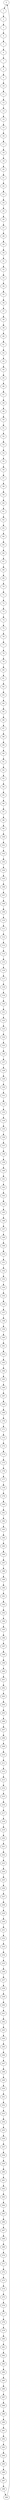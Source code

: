 strict digraph  {
0 [delay=4];
1 [delay=8];
2 [delay=3];
3 [delay=6];
4 [delay=6];
5 [delay=2];
6 [delay=3];
7 [delay=6];
8 [delay=10];
9 [delay=9];
10 [delay=3];
11 [delay=6];
12 [delay=7];
13 [delay=2];
14 [delay=7];
15 [delay=5];
16 [delay=10];
17 [delay=3];
18 [delay=5];
19 [delay=8];
20 [delay=1];
21 [delay=6];
22 [delay=8];
23 [delay=6];
24 [delay=3];
25 [delay=10];
26 [delay=8];
27 [delay=8];
28 [delay=10];
29 [delay=1];
30 [delay=4];
31 [delay=6];
32 [delay=2];
33 [delay=1];
34 [delay=7];
35 [delay=1];
36 [delay=3];
37 [delay=2];
38 [delay=7];
39 [delay=10];
40 [delay=4];
41 [delay=9];
42 [delay=6];
43 [delay=8];
44 [delay=6];
45 [delay=9];
46 [delay=8];
47 [delay=10];
48 [delay=9];
49 [delay=1];
50 [delay=2];
51 [delay=2];
52 [delay=4];
53 [delay=3];
54 [delay=7];
55 [delay=9];
56 [delay=5];
57 [delay=1];
58 [delay=10];
59 [delay=10];
60 [delay=8];
61 [delay=10];
62 [delay=2];
63 [delay=1];
64 [delay=6];
65 [delay=10];
66 [delay=7];
67 [delay=8];
68 [delay=9];
69 [delay=6];
70 [delay=10];
71 [delay=3];
72 [delay=10];
73 [delay=2];
74 [delay=10];
75 [delay=10];
76 [delay=4];
77 [delay=10];
78 [delay=3];
79 [delay=9];
80 [delay=10];
81 [delay=10];
82 [delay=2];
83 [delay=9];
84 [delay=2];
85 [delay=8];
86 [delay=1];
87 [delay=8];
88 [delay=7];
89 [delay=9];
90 [delay=9];
91 [delay=5];
92 [delay=9];
93 [delay=10];
94 [delay=6];
95 [delay=5];
96 [delay=4];
97 [delay=10];
98 [delay=7];
99 [delay=2];
100 [delay=7];
101 [delay=5];
102 [delay=10];
103 [delay=2];
104 [delay=9];
105 [delay=3];
106 [delay=2];
107 [delay=10];
108 [delay=4];
109 [delay=5];
110 [delay=7];
111 [delay=3];
112 [delay=9];
113 [delay=9];
114 [delay=3];
115 [delay=3];
116 [delay=3];
117 [delay=10];
118 [delay=9];
119 [delay=10];
120 [delay=3];
121 [delay=9];
122 [delay=7];
123 [delay=9];
124 [delay=2];
125 [delay=5];
126 [delay=10];
127 [delay=4];
128 [delay=4];
129 [delay=8];
130 [delay=3];
131 [delay=10];
132 [delay=1];
133 [delay=5];
134 [delay=9];
135 [delay=9];
136 [delay=9];
137 [delay=4];
138 [delay=1];
139 [delay=10];
140 [delay=9];
141 [delay=7];
142 [delay=1];
143 [delay=10];
144 [delay=5];
145 [delay=10];
146 [delay=4];
147 [delay=1];
148 [delay=1];
149 [delay=7];
150 [delay=5];
151 [delay=3];
152 [delay=7];
153 [delay=3];
154 [delay=5];
155 [delay=2];
156 [delay=10];
157 [delay=1];
158 [delay=9];
159 [delay=7];
160 [delay=2];
161 [delay=2];
162 [delay=6];
163 [delay=2];
164 [delay=10];
165 [delay=2];
166 [delay=2];
167 [delay=4];
168 [delay=2];
169 [delay=3];
170 [delay=8];
171 [delay=3];
172 [delay=10];
173 [delay=9];
174 [delay=4];
175 [delay=1];
176 [delay=7];
177 [delay=8];
178 [delay=6];
179 [delay=6];
180 [delay=2];
181 [delay=1];
182 [delay=3];
183 [delay=4];
184 [delay=10];
185 [delay=10];
186 [delay=7];
187 [delay=3];
188 [delay=4];
189 [delay=10];
190 [delay=10];
191 [delay=4];
192 [delay=5];
193 [delay=3];
194 [delay=10];
195 [delay=4];
196 [delay=9];
197 [delay=3];
198 [delay=8];
199 [delay=6];
200 [delay=5];
201 [delay=6];
202 [delay=1];
203 [delay=10];
204 [delay=6];
205 [delay=6];
206 [delay=10];
207 [delay=1];
208 [delay=1];
209 [delay=2];
210 [delay=4];
211 [delay=2];
212 [delay=2];
213 [delay=3];
214 [delay=10];
215 [delay=4];
216 [delay=5];
217 [delay=9];
218 [delay=4];
219 [delay=7];
220 [delay=5];
221 [delay=1];
222 [delay=3];
223 [delay=4];
224 [delay=5];
225 [delay=9];
226 [delay=6];
227 [delay=9];
228 [delay=5];
229 [delay=2];
230 [delay=10];
231 [delay=9];
232 [delay=4];
233 [delay=9];
234 [delay=1];
235 [delay=10];
236 [delay=9];
237 [delay=1];
238 [delay=5];
239 [delay=2];
240 [delay=9];
241 [delay=7];
242 [delay=5];
243 [delay=10];
244 [delay=4];
245 [delay=4];
246 [delay=10];
247 [delay=10];
248 [delay=9];
249 [delay=6];
250 [delay=8];
251 [delay=1];
252 [delay=6];
253 [delay=4];
254 [delay=9];
255 [delay=10];
256 [delay=2];
257 [delay=2];
258 [delay=1];
259 [delay=8];
260 [delay=4];
261 [delay=2];
262 [delay=6];
263 [delay=1];
264 [delay=4];
265 [delay=5];
266 [delay=4];
267 [delay=10];
268 [delay=8];
269 [delay=2];
270 [delay=4];
271 [delay=1];
272 [delay=7];
273 [delay=4];
274 [delay=9];
275 [delay=1];
276 [delay=1];
277 [delay=9];
278 [delay=1];
279 [delay=8];
280 [delay=3];
281 [delay=10];
282 [delay=1];
283 [delay=2];
284 [delay=3];
285 [delay=4];
286 [delay=7];
287 [delay=1];
288 [delay=7];
289 [delay=10];
290 [delay=4];
291 [delay=10];
292 [delay=2];
293 [delay=4];
294 [delay=4];
295 [delay=10];
296 [delay=4];
297 [delay=1];
298 [delay=4];
299 [delay=5];
0 -> 1  [weight="0.0"];
1 -> 2  [weight="3.0"];
2 -> 3  [weight="0.0"];
3 -> 4  [weight="3.0"];
4 -> 5  [weight="1.0"];
5 -> 6  [weight="1.0"];
6 -> 7  [weight="1.0"];
7 -> 8  [weight="0.0"];
8 -> 9  [weight="2.0"];
9 -> 10  [weight="0.0"];
10 -> 11  [weight="2.0"];
11 -> 12  [weight="0.0"];
12 -> 13  [weight="2.0"];
13 -> 14  [weight="1.0"];
14 -> 15  [weight="0.0"];
15 -> 16  [weight="1.0"];
16 -> 17  [weight="0.0"];
17 -> 18  [weight="2.0"];
18 -> 19  [weight="2.0"];
19 -> 20  [weight="1.0"];
20 -> 21  [weight="0.0"];
21 -> 22  [weight="0.0"];
22 -> 23  [weight="1.0"];
23 -> 24  [weight="1.0"];
24 -> 25  [weight="0.0"];
25 -> 26  [weight="2.0"];
26 -> 27  [weight="2.0"];
27 -> 28  [weight="2.0"];
28 -> 29  [weight="1.0"];
29 -> 30  [weight="1.0"];
30 -> 31  [weight="1.0"];
31 -> 32  [weight="1.0"];
32 -> 33  [weight="1.0"];
33 -> 34  [weight="1.0"];
34 -> 35  [weight="1.0"];
35 -> 36  [weight="1.0"];
36 -> 37  [weight="0.0"];
37 -> 38  [weight="1.0"];
38 -> 39  [weight="1.0"];
39 -> 40  [weight="1.0"];
40 -> 41  [weight="0.0"];
41 -> 42  [weight="0.0"];
42 -> 43  [weight="2.0"];
43 -> 44  [weight="0.0"];
44 -> 45  [weight="4.0"];
45 -> 46  [weight="0.0"];
46 -> 47  [weight="0.0"];
47 -> 48  [weight="2.0"];
48 -> 49  [weight="2.0"];
49 -> 50  [weight="0.0"];
50 -> 51  [weight="1.0"];
51 -> 52  [weight="1.0"];
52 -> 53  [weight="0.0"];
53 -> 54  [weight="3.0"];
54 -> 55  [weight="1.0"];
55 -> 56  [weight="1.0"];
56 -> 57  [weight="1.0"];
57 -> 58  [weight="1.0"];
58 -> 59  [weight="1.0"];
59 -> 60  [weight="0.0"];
60 -> 61  [weight="2.0"];
61 -> 62  [weight="1.0"];
62 -> 63  [weight="0.0"];
63 -> 64  [weight="2.0"];
64 -> 65  [weight="0.0"];
65 -> 66  [weight="1.0"];
66 -> 67  [weight="0.0"];
67 -> 68  [weight="1.0"];
68 -> 69  [weight="3.0"];
69 -> 70  [weight="0.0"];
70 -> 71  [weight="1.0"];
71 -> 72  [weight="0.0"];
72 -> 73  [weight="0.0"];
73 -> 74  [weight="2.0"];
74 -> 75  [weight="2.0"];
75 -> 76  [weight="1.0"];
76 -> 77  [weight="2.0"];
77 -> 78  [weight="0.0"];
78 -> 79  [weight="1.0"];
79 -> 80  [weight="2.0"];
80 -> 81  [weight="1.0"];
81 -> 82  [weight="1.0"];
82 -> 83  [weight="0.0"];
83 -> 84  [weight="2.0"];
84 -> 85  [weight="1.0"];
85 -> 86  [weight="1.0"];
86 -> 87  [weight="1.0"];
87 -> 88  [weight="0.0"];
88 -> 89  [weight="0.0"];
89 -> 90  [weight="3.0"];
90 -> 91  [weight="0.0"];
91 -> 92  [weight="2.0"];
92 -> 93  [weight="0.0"];
93 -> 94  [weight="0.0"];
94 -> 95  [weight="2.0"];
95 -> 96  [weight="0.0"];
96 -> 97  [weight="1.0"];
97 -> 98  [weight="1.0"];
98 -> 99  [weight="3.0"];
99 -> 100  [weight="1.0"];
100 -> 101  [weight="0.0"];
101 -> 102  [weight="2.0"];
102 -> 103  [weight="1.0"];
103 -> 104  [weight="1.0"];
104 -> 105  [weight="0.0"];
105 -> 106  [weight="0.0"];
106 -> 107  [weight="3.0"];
107 -> 108  [weight="0.0"];
108 -> 109  [weight="2.0"];
109 -> 110  [weight="1.0"];
110 -> 111  [weight="1.0"];
111 -> 112  [weight="0.0"];
112 -> 113  [weight="1.0"];
113 -> 114  [weight="1.0"];
114 -> 115  [weight="1.0"];
115 -> 116  [weight="1.0"];
116 -> 117  [weight="0.0"];
117 -> 118  [weight="3.0"];
118 -> 119  [weight="1.0"];
119 -> 120  [weight="0.0"];
120 -> 121  [weight="1.0"];
121 -> 122  [weight="0.0"];
122 -> 123  [weight="1.0"];
123 -> 124  [weight="0.0"];
124 -> 125  [weight="4.0"];
125 -> 126  [weight="0.0"];
126 -> 127  [weight="1.0"];
127 -> 128  [weight="0.0"];
128 -> 129  [weight="1.0"];
129 -> 130  [weight="0.0"];
130 -> 131  [weight="4.0"];
131 -> 132  [weight="0.0"];
132 -> 133  [weight="1.0"];
133 -> 134  [weight="1.0"];
134 -> 135  [weight="1.0"];
135 -> 136  [weight="0.0"];
136 -> 137  [weight="2.0"];
137 -> 138  [weight="1.0"];
138 -> 139  [weight="1.0"];
139 -> 140  [weight="0.0"];
140 -> 141  [weight="0.0"];
141 -> 142  [weight="2.0"];
142 -> 143  [weight="0.0"];
143 -> 144  [weight="3.0"];
144 -> 145  [weight="2.0"];
145 -> 146  [weight="1.0"];
146 -> 147  [weight="0.0"];
147 -> 148  [weight="1.0"];
148 -> 149  [weight="0.0"];
149 -> 150  [weight="2.0"];
150 -> 151  [weight="0.0"];
151 -> 152  [weight="3.0"];
152 -> 153  [weight="0.0"];
153 -> 154  [weight="1.0"];
154 -> 155  [weight="1.0"];
155 -> 156  [weight="1.0"];
156 -> 157  [weight="1.0"];
157 -> 158  [weight="1.0"];
158 -> 159  [weight="2.0"];
159 -> 160  [weight="0.0"];
160 -> 161  [weight="0.0"];
161 -> 162  [weight="1.0"];
162 -> 163  [weight="3.0"];
163 -> 164  [weight="0.0"];
164 -> 165  [weight="2.0"];
165 -> 166  [weight="0.0"];
166 -> 167  [weight="0.0"];
167 -> 168  [weight="2.0"];
168 -> 169  [weight="0.0"];
169 -> 170  [weight="3.0"];
170 -> 171  [weight="1.0"];
171 -> 172  [weight="1.0"];
172 -> 173  [weight="0.0"];
173 -> 174  [weight="2.0"];
174 -> 175  [weight="1.0"];
175 -> 176  [weight="0.0"];
176 -> 177  [weight="1.0"];
177 -> 178  [weight="1.0"];
178 -> 179  [weight="0.0"];
179 -> 180  [weight="1.0"];
180 -> 181  [weight="2.0"];
181 -> 182  [weight="2.0"];
182 -> 183  [weight="0.0"];
183 -> 184  [weight="0.0"];
184 -> 185  [weight="2.0"];
185 -> 186  [weight="1.0"];
186 -> 187  [weight="2.0"];
187 -> 188  [weight="0.0"];
188 -> 189  [weight="0.0"];
189 -> 190  [weight="3.0"];
190 -> 191  [weight="0.0"];
191 -> 192  [weight="1.0"];
192 -> 193  [weight="0.0"];
193 -> 194  [weight="1.0"];
194 -> 195  [weight="3.0"];
195 -> 196  [weight="1.0"];
196 -> 197  [weight="0.0"];
197 -> 198  [weight="1.0"];
198 -> 199  [weight="0.0"];
199 -> 200  [weight="3.0"];
200 -> 201  [weight="1.0"];
201 -> 202  [weight="0.0"];
202 -> 203  [weight="2.0"];
203 -> 204  [weight="0.0"];
204 -> 205  [weight="2.0"];
205 -> 206  [weight="1.0"];
206 -> 207  [weight="1.0"];
207 -> 208  [weight="0.0"];
208 -> 209  [weight="2.0"];
209 -> 210  [weight="0.0"];
210 -> 211  [weight="2.0"];
211 -> 212  [weight="0.0"];
212 -> 213  [weight="1.0"];
213 -> 214  [weight="1.0"];
214 -> 215  [weight="2.0"];
215 -> 216  [weight="1.0"];
216 -> 217  [weight="0.0"];
217 -> 218  [weight="2.0"];
218 -> 219  [weight="0.0"];
219 -> 220  [weight="0.0"];
220 -> 221  [weight="1.0"];
221 -> 222  [weight="0.0"];
222 -> 223  [weight="3.0"];
223 -> 224  [weight="1.0"];
224 -> 225  [weight="2.0"];
225 -> 226  [weight="0.0"];
226 -> 227  [weight="0.0"];
227 -> 228  [weight="3.0"];
228 -> 229  [weight="0.0"];
229 -> 230  [weight="0.0"];
230 -> 231  [weight="0.0"];
231 -> 232  [weight="0.0"];
232 -> 233  [weight="4.0"];
233 -> 234  [weight="0.0"];
234 -> 235  [weight="3.0"];
235 -> 236  [weight="0.0"];
236 -> 237  [weight="2.0"];
237 -> 238  [weight="1.0"];
238 -> 239  [weight="0.0"];
239 -> 240  [weight="1.0"];
240 -> 241  [weight="2.0"];
241 -> 242  [weight="0.0"];
242 -> 243  [weight="2.0"];
243 -> 244  [weight="1.0"];
244 -> 245  [weight="0.0"];
245 -> 246  [weight="1.0"];
246 -> 247  [weight="2.0"];
247 -> 248  [weight="1.0"];
248 -> 249  [weight="0.0"];
249 -> 250  [weight="0.0"];
250 -> 251  [weight="0.0"];
251 -> 252  [weight="3.0"];
252 -> 253  [weight="2.0"];
253 -> 254  [weight="0.0"];
254 -> 255  [weight="0.0"];
255 -> 256  [weight="1.0"];
256 -> 257  [weight="1.0"];
257 -> 258  [weight="1.0"];
258 -> 259  [weight="0.0"];
259 -> 260  [weight="3.0"];
260 -> 261  [weight="0.0"];
261 -> 262  [weight="3.0"];
262 -> 263  [weight="0.0"];
263 -> 264  [weight="0.0"];
264 -> 265  [weight="0.0"];
265 -> 266  [weight="4.0"];
266 -> 267  [weight="1.0"];
267 -> 268  [weight="1.0"];
268 -> 269  [weight="0.0"];
269 -> 270  [weight="2.0"];
270 -> 271  [weight="0.0"];
271 -> 272  [weight="0.0"];
272 -> 273  [weight="3.0"];
273 -> 274  [weight="1.0"];
274 -> 275  [weight="1.0"];
275 -> 276  [weight="0.0"];
276 -> 277  [weight="0.0"];
277 -> 278  [weight="0.0"];
278 -> 279  [weight="3.0"];
279 -> 280  [weight="0.0"];
280 -> 281  [weight="3.0"];
281 -> 282  [weight="0.0"];
282 -> 283  [weight="2.0"];
283 -> 284  [weight="1.0"];
284 -> 285  [weight="0.0"];
285 -> 286  [weight="1.0"];
286 -> 287  [weight="1.0"];
287 -> 288  [weight="2.0"];
288 -> 289  [weight="1.0"];
289 -> 290  [weight="0.0"];
290 -> 291  [weight="2.0"];
291 -> 292  [weight="0.0"];
292 -> 293  [weight="1.0"];
293 -> 294  [weight="0.0"];
294 -> 295  [weight="1.0"];
295 -> 296  [weight="1.0"];
296 -> 297  [weight="0.0"];
297 -> 298  [weight="4.0"];
298 -> 299  [weight="0.0"];
299 -> 0  [weight="0.0"];
}
